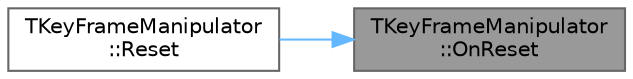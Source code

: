 digraph "TKeyFrameManipulator::OnReset"
{
 // INTERACTIVE_SVG=YES
 // LATEX_PDF_SIZE
  bgcolor="transparent";
  edge [fontname=Helvetica,fontsize=10,labelfontname=Helvetica,labelfontsize=10];
  node [fontname=Helvetica,fontsize=10,shape=box,height=0.2,width=0.4];
  rankdir="RL";
  Node1 [id="Node000001",label="TKeyFrameManipulator\l::OnReset",height=0.2,width=0.4,color="gray40", fillcolor="grey60", style="filled", fontcolor="black",tooltip="Called when all key times have been removed."];
  Node1 -> Node2 [id="edge1_Node000001_Node000002",dir="back",color="steelblue1",style="solid",tooltip=" "];
  Node2 [id="Node000002",label="TKeyFrameManipulator\l::Reset",height=0.2,width=0.4,color="grey40", fillcolor="white", style="filled",URL="$de/d3a/classTKeyFrameManipulator.html#a42419b6a216371ff09021de52a5408b3",tooltip="Removes all keys."];
}
